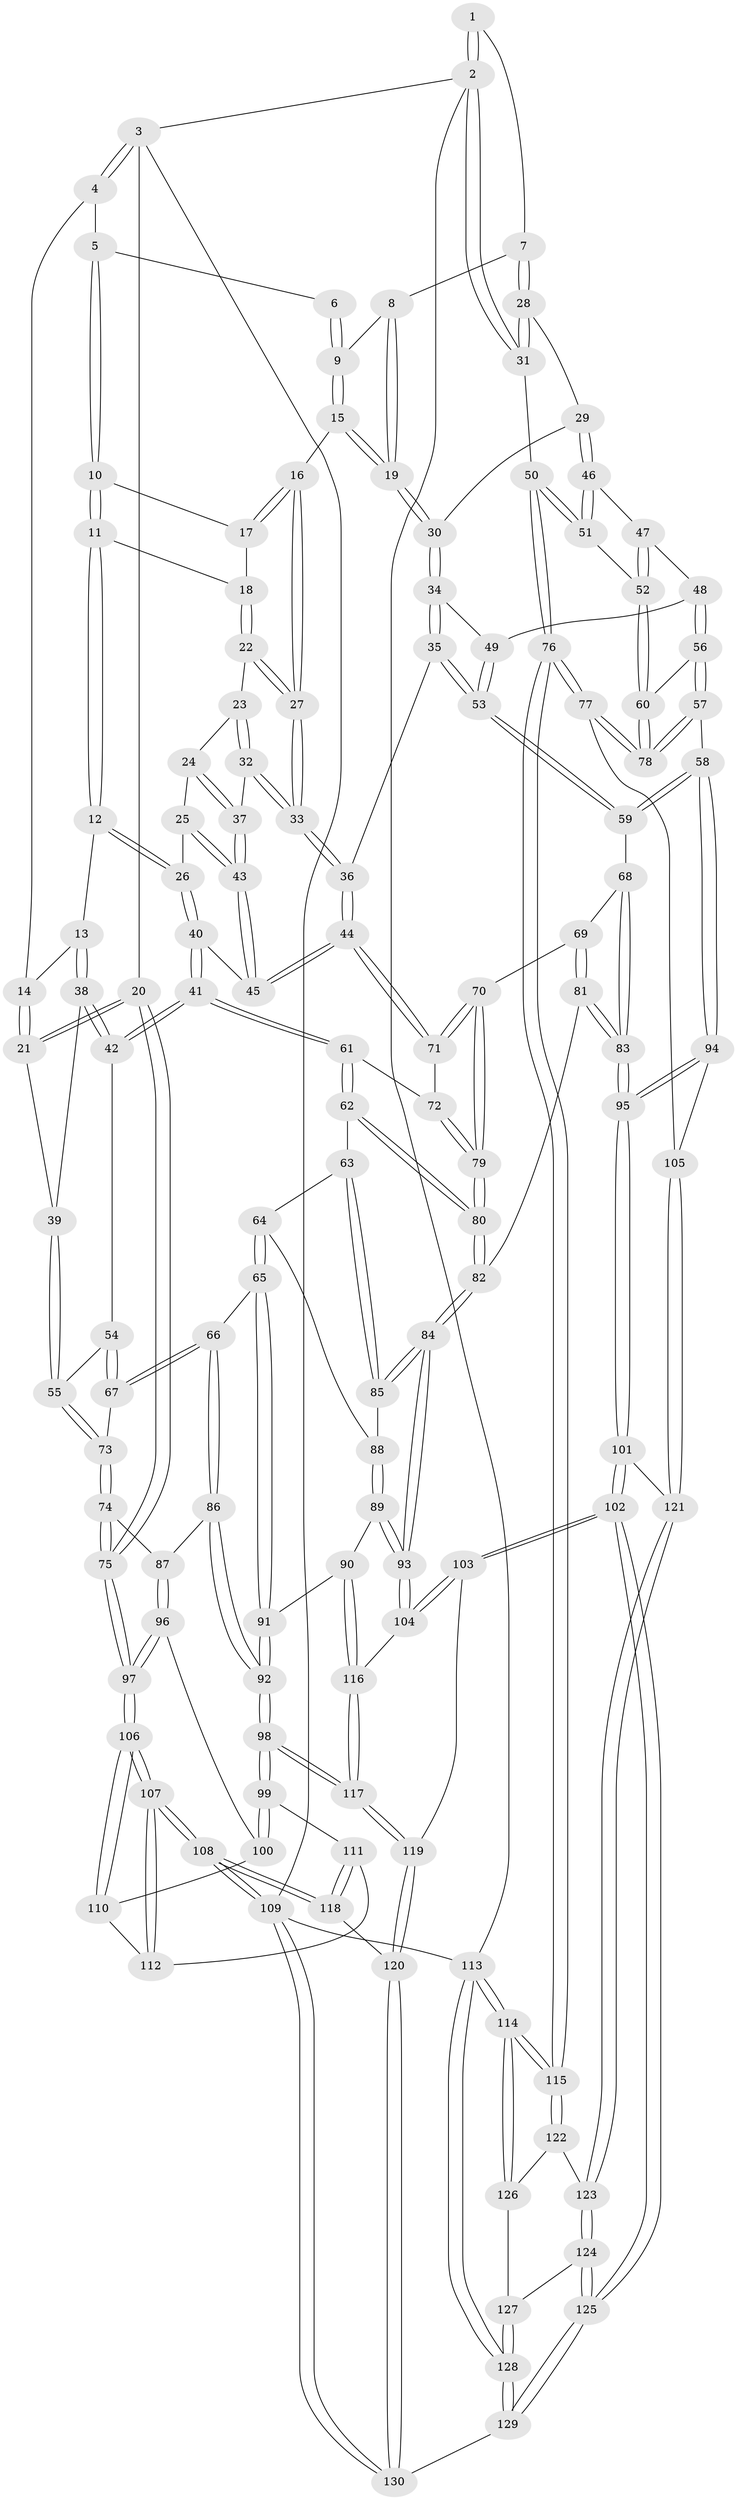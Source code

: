 // coarse degree distribution, {3: 0.10843373493975904, 5: 0.37349397590361444, 6: 0.10843373493975904, 4: 0.39759036144578314, 8: 0.012048192771084338}
// Generated by graph-tools (version 1.1) at 2025/42/03/06/25 10:42:27]
// undirected, 130 vertices, 322 edges
graph export_dot {
graph [start="1"]
  node [color=gray90,style=filled];
  1 [pos="+0.8717705958695012+0"];
  2 [pos="+1+0"];
  3 [pos="+0+0"];
  4 [pos="+0.32884176313374447+0"];
  5 [pos="+0.5002027808535784+0"];
  6 [pos="+0.7594537855946037+0"];
  7 [pos="+0.944145623284236+0.1458591888325869"];
  8 [pos="+0.8362391916897121+0.10889428696729772"];
  9 [pos="+0.7591181640711104+0"];
  10 [pos="+0.502284255131157+0"];
  11 [pos="+0.3751678996155984+0.15879536981233575"];
  12 [pos="+0.3284123610723404+0.17320791417157938"];
  13 [pos="+0.318095396736009+0.17289131460988263"];
  14 [pos="+0.2555703459647202+0.09628227921303946"];
  15 [pos="+0.6818424788157983+0.15644191184966796"];
  16 [pos="+0.6658418920285089+0.15894569571708547"];
  17 [pos="+0.5335694504970883+0.03412274245152821"];
  18 [pos="+0.48267233850304525+0.16759646859662244"];
  19 [pos="+0.7422736551602328+0.19370204014895856"];
  20 [pos="+0+0.1390842801219752"];
  21 [pos="+0+0.18241442576042352"];
  22 [pos="+0.48762544122465173+0.17512625019307324"];
  23 [pos="+0.48941037445117486+0.1823967881205525"];
  24 [pos="+0.45597147872401894+0.24834416247104077"];
  25 [pos="+0.4388876171468246+0.26571792675437367"];
  26 [pos="+0.4102525679534851+0.26934846554080977"];
  27 [pos="+0.6601704188010683+0.16425976120980207"];
  28 [pos="+0.9692536664698104+0.17484888230480522"];
  29 [pos="+0.8850548608927425+0.2651161638213289"];
  30 [pos="+0.7722157236333406+0.2469645619751527"];
  31 [pos="+1+0.18047060389296699"];
  32 [pos="+0.5301536561893498+0.23439497704789217"];
  33 [pos="+0.595283565940701+0.2739813028215038"];
  34 [pos="+0.7122783146717845+0.35207066920538344"];
  35 [pos="+0.6325282789839314+0.362232894594558"];
  36 [pos="+0.6072175198468703+0.3604031381996491"];
  37 [pos="+0.49346635775031705+0.28166713834022733"];
  38 [pos="+0.26521625433396046+0.29766194449599087"];
  39 [pos="+0.07429945796125302+0.30362372610461036"];
  40 [pos="+0.374792125142313+0.3828035869651813"];
  41 [pos="+0.3575602426534771+0.3922960765398611"];
  42 [pos="+0.31210166614527635+0.36725542789793575"];
  43 [pos="+0.48419028654175233+0.3324608840932421"];
  44 [pos="+0.5682143280296206+0.39139290797025994"];
  45 [pos="+0.49099717136369386+0.36394500973393373"];
  46 [pos="+0.8950280608269975+0.3236073267699221"];
  47 [pos="+0.8437943042873999+0.383103245942937"];
  48 [pos="+0.7639605225430536+0.39466883080511145"];
  49 [pos="+0.7313154731171101+0.37085209971406985"];
  50 [pos="+1+0.48981513974254853"];
  51 [pos="+0.9894695159785971+0.4039192982643819"];
  52 [pos="+0.867872208428973+0.4504853943091913"];
  53 [pos="+0.6998212315138941+0.49824177669380754"];
  54 [pos="+0.2738919117173168+0.39840350619242887"];
  55 [pos="+0.10664487569858415+0.3881511406349062"];
  56 [pos="+0.7854378331432035+0.5134234099757332"];
  57 [pos="+0.7409532438164362+0.5749639074767312"];
  58 [pos="+0.7326434820368374+0.5811736672975883"];
  59 [pos="+0.7127673832594535+0.5599746227245425"];
  60 [pos="+0.8564555809810958+0.4904685885503549"];
  61 [pos="+0.3610029657460025+0.42150103447270293"];
  62 [pos="+0.3478634120977325+0.4769797025639257"];
  63 [pos="+0.3213669868105797+0.5078223002244666"];
  64 [pos="+0.27718776214230423+0.5455747012459341"];
  65 [pos="+0.25438204724076907+0.5510504354988444"];
  66 [pos="+0.19904469007043177+0.52585207061713"];
  67 [pos="+0.18306282949108385+0.4861047392906411"];
  68 [pos="+0.587484374589778+0.4898711849830174"];
  69 [pos="+0.5833278651876235+0.4863460153962299"];
  70 [pos="+0.5639325861242682+0.453518239152183"];
  71 [pos="+0.5617815627899156+0.4397522263755193"];
  72 [pos="+0.4485273200112424+0.4745642741336169"];
  73 [pos="+0.12254388637111875+0.4373282477115735"];
  74 [pos="+0.030016675084130123+0.5319481052040168"];
  75 [pos="+0+0.5258541720728039"];
  76 [pos="+1+0.6302828687154263"];
  77 [pos="+1+0.6278374094648734"];
  78 [pos="+1+0.6187513331532198"];
  79 [pos="+0.4541355983303448+0.5745894758807979"];
  80 [pos="+0.4527228346512181+0.5778787995675981"];
  81 [pos="+0.5253586934835164+0.6210238639057247"];
  82 [pos="+0.4539454387841931+0.6066227999340872"];
  83 [pos="+0.5985684413089046+0.6657627079486955"];
  84 [pos="+0.44241939570688793+0.6169766239701289"];
  85 [pos="+0.40494373483426876+0.60415034680283"];
  86 [pos="+0.11790865636943261+0.6099098518942124"];
  87 [pos="+0.1037907660717226+0.6068295612435309"];
  88 [pos="+0.33124850544846507+0.5923461715970276"];
  89 [pos="+0.3193966913508482+0.7105925558405302"];
  90 [pos="+0.277750092509508+0.7100750283112437"];
  91 [pos="+0.2522475425064738+0.701485371845602"];
  92 [pos="+0.16935269703016959+0.7250294101764148"];
  93 [pos="+0.39362927484969135+0.728504980769979"];
  94 [pos="+0.714164879762358+0.6539969661168556"];
  95 [pos="+0.6785743299358461+0.7321432961927171"];
  96 [pos="+0.02308943987536056+0.6585641544114028"];
  97 [pos="+0+0.6492445120326072"];
  98 [pos="+0.16401922602020308+0.7327894967624989"];
  99 [pos="+0.1186899055833648+0.7495614650867022"];
  100 [pos="+0.06285891189094346+0.7160377319455434"];
  101 [pos="+0.6786724658567833+0.7341841585837093"];
  102 [pos="+0.5151052863822158+0.8828007320312334"];
  103 [pos="+0.4561381960293387+0.8399596437021752"];
  104 [pos="+0.45156413359909586+0.8344567440688619"];
  105 [pos="+1+0.646336714093087"];
  106 [pos="+0+0.8292526274527395"];
  107 [pos="+0+0.8475610902194796"];
  108 [pos="+0+1"];
  109 [pos="+0+1"];
  110 [pos="+0.009061214233587562+0.7326660514198016"];
  111 [pos="+0.11222950770844417+0.7564056903159049"];
  112 [pos="+0.07917681712392126+0.7630446604777688"];
  113 [pos="+1+1"];
  114 [pos="+1+0.7351425526197356"];
  115 [pos="+1+0.7075698824136848"];
  116 [pos="+0.27748671215691184+0.8260591352327143"];
  117 [pos="+0.2117279660017083+0.888262095563666"];
  118 [pos="+0.05326231344184593+0.9014356631826135"];
  119 [pos="+0.20631728637073032+0.932325429661996"];
  120 [pos="+0.20321216643066073+0.9390267710643013"];
  121 [pos="+0.7593896430300187+0.7844847769719406"];
  122 [pos="+0.9411066208958005+0.809468211521483"];
  123 [pos="+0.775083932016693+0.8074937899219315"];
  124 [pos="+0.8038792564872976+0.8809860853045366"];
  125 [pos="+0.5216455016232447+1"];
  126 [pos="+0.8884757999333742+0.8914728412762054"];
  127 [pos="+0.8465182811527777+0.9306754175952657"];
  128 [pos="+1+1"];
  129 [pos="+0.5145248311782032+1"];
  130 [pos="+0.29019883831467147+1"];
  1 -- 2;
  1 -- 2;
  1 -- 7;
  2 -- 3;
  2 -- 31;
  2 -- 31;
  2 -- 113;
  3 -- 4;
  3 -- 4;
  3 -- 20;
  3 -- 109;
  4 -- 5;
  4 -- 14;
  5 -- 6;
  5 -- 10;
  5 -- 10;
  6 -- 9;
  6 -- 9;
  7 -- 8;
  7 -- 28;
  7 -- 28;
  8 -- 9;
  8 -- 19;
  8 -- 19;
  9 -- 15;
  9 -- 15;
  10 -- 11;
  10 -- 11;
  10 -- 17;
  11 -- 12;
  11 -- 12;
  11 -- 18;
  12 -- 13;
  12 -- 26;
  12 -- 26;
  13 -- 14;
  13 -- 38;
  13 -- 38;
  14 -- 21;
  14 -- 21;
  15 -- 16;
  15 -- 19;
  15 -- 19;
  16 -- 17;
  16 -- 17;
  16 -- 27;
  16 -- 27;
  17 -- 18;
  18 -- 22;
  18 -- 22;
  19 -- 30;
  19 -- 30;
  20 -- 21;
  20 -- 21;
  20 -- 75;
  20 -- 75;
  21 -- 39;
  22 -- 23;
  22 -- 27;
  22 -- 27;
  23 -- 24;
  23 -- 32;
  23 -- 32;
  24 -- 25;
  24 -- 37;
  24 -- 37;
  25 -- 26;
  25 -- 43;
  25 -- 43;
  26 -- 40;
  26 -- 40;
  27 -- 33;
  27 -- 33;
  28 -- 29;
  28 -- 31;
  28 -- 31;
  29 -- 30;
  29 -- 46;
  29 -- 46;
  30 -- 34;
  30 -- 34;
  31 -- 50;
  32 -- 33;
  32 -- 33;
  32 -- 37;
  33 -- 36;
  33 -- 36;
  34 -- 35;
  34 -- 35;
  34 -- 49;
  35 -- 36;
  35 -- 53;
  35 -- 53;
  36 -- 44;
  36 -- 44;
  37 -- 43;
  37 -- 43;
  38 -- 39;
  38 -- 42;
  38 -- 42;
  39 -- 55;
  39 -- 55;
  40 -- 41;
  40 -- 41;
  40 -- 45;
  41 -- 42;
  41 -- 42;
  41 -- 61;
  41 -- 61;
  42 -- 54;
  43 -- 45;
  43 -- 45;
  44 -- 45;
  44 -- 45;
  44 -- 71;
  44 -- 71;
  46 -- 47;
  46 -- 51;
  46 -- 51;
  47 -- 48;
  47 -- 52;
  47 -- 52;
  48 -- 49;
  48 -- 56;
  48 -- 56;
  49 -- 53;
  49 -- 53;
  50 -- 51;
  50 -- 51;
  50 -- 76;
  50 -- 76;
  51 -- 52;
  52 -- 60;
  52 -- 60;
  53 -- 59;
  53 -- 59;
  54 -- 55;
  54 -- 67;
  54 -- 67;
  55 -- 73;
  55 -- 73;
  56 -- 57;
  56 -- 57;
  56 -- 60;
  57 -- 58;
  57 -- 78;
  57 -- 78;
  58 -- 59;
  58 -- 59;
  58 -- 94;
  58 -- 94;
  59 -- 68;
  60 -- 78;
  60 -- 78;
  61 -- 62;
  61 -- 62;
  61 -- 72;
  62 -- 63;
  62 -- 80;
  62 -- 80;
  63 -- 64;
  63 -- 85;
  63 -- 85;
  64 -- 65;
  64 -- 65;
  64 -- 88;
  65 -- 66;
  65 -- 91;
  65 -- 91;
  66 -- 67;
  66 -- 67;
  66 -- 86;
  66 -- 86;
  67 -- 73;
  68 -- 69;
  68 -- 83;
  68 -- 83;
  69 -- 70;
  69 -- 81;
  69 -- 81;
  70 -- 71;
  70 -- 71;
  70 -- 79;
  70 -- 79;
  71 -- 72;
  72 -- 79;
  72 -- 79;
  73 -- 74;
  73 -- 74;
  74 -- 75;
  74 -- 75;
  74 -- 87;
  75 -- 97;
  75 -- 97;
  76 -- 77;
  76 -- 77;
  76 -- 115;
  76 -- 115;
  77 -- 78;
  77 -- 78;
  77 -- 105;
  79 -- 80;
  79 -- 80;
  80 -- 82;
  80 -- 82;
  81 -- 82;
  81 -- 83;
  81 -- 83;
  82 -- 84;
  82 -- 84;
  83 -- 95;
  83 -- 95;
  84 -- 85;
  84 -- 85;
  84 -- 93;
  84 -- 93;
  85 -- 88;
  86 -- 87;
  86 -- 92;
  86 -- 92;
  87 -- 96;
  87 -- 96;
  88 -- 89;
  88 -- 89;
  89 -- 90;
  89 -- 93;
  89 -- 93;
  90 -- 91;
  90 -- 116;
  90 -- 116;
  91 -- 92;
  91 -- 92;
  92 -- 98;
  92 -- 98;
  93 -- 104;
  93 -- 104;
  94 -- 95;
  94 -- 95;
  94 -- 105;
  95 -- 101;
  95 -- 101;
  96 -- 97;
  96 -- 97;
  96 -- 100;
  97 -- 106;
  97 -- 106;
  98 -- 99;
  98 -- 99;
  98 -- 117;
  98 -- 117;
  99 -- 100;
  99 -- 100;
  99 -- 111;
  100 -- 110;
  101 -- 102;
  101 -- 102;
  101 -- 121;
  102 -- 103;
  102 -- 103;
  102 -- 125;
  102 -- 125;
  103 -- 104;
  103 -- 104;
  103 -- 119;
  104 -- 116;
  105 -- 121;
  105 -- 121;
  106 -- 107;
  106 -- 107;
  106 -- 110;
  106 -- 110;
  107 -- 108;
  107 -- 108;
  107 -- 112;
  107 -- 112;
  108 -- 109;
  108 -- 109;
  108 -- 118;
  108 -- 118;
  109 -- 130;
  109 -- 130;
  109 -- 113;
  110 -- 112;
  111 -- 112;
  111 -- 118;
  111 -- 118;
  113 -- 114;
  113 -- 114;
  113 -- 128;
  113 -- 128;
  114 -- 115;
  114 -- 115;
  114 -- 126;
  114 -- 126;
  115 -- 122;
  115 -- 122;
  116 -- 117;
  116 -- 117;
  117 -- 119;
  117 -- 119;
  118 -- 120;
  119 -- 120;
  119 -- 120;
  120 -- 130;
  120 -- 130;
  121 -- 123;
  121 -- 123;
  122 -- 123;
  122 -- 126;
  123 -- 124;
  123 -- 124;
  124 -- 125;
  124 -- 125;
  124 -- 127;
  125 -- 129;
  125 -- 129;
  126 -- 127;
  127 -- 128;
  127 -- 128;
  128 -- 129;
  128 -- 129;
  129 -- 130;
}

